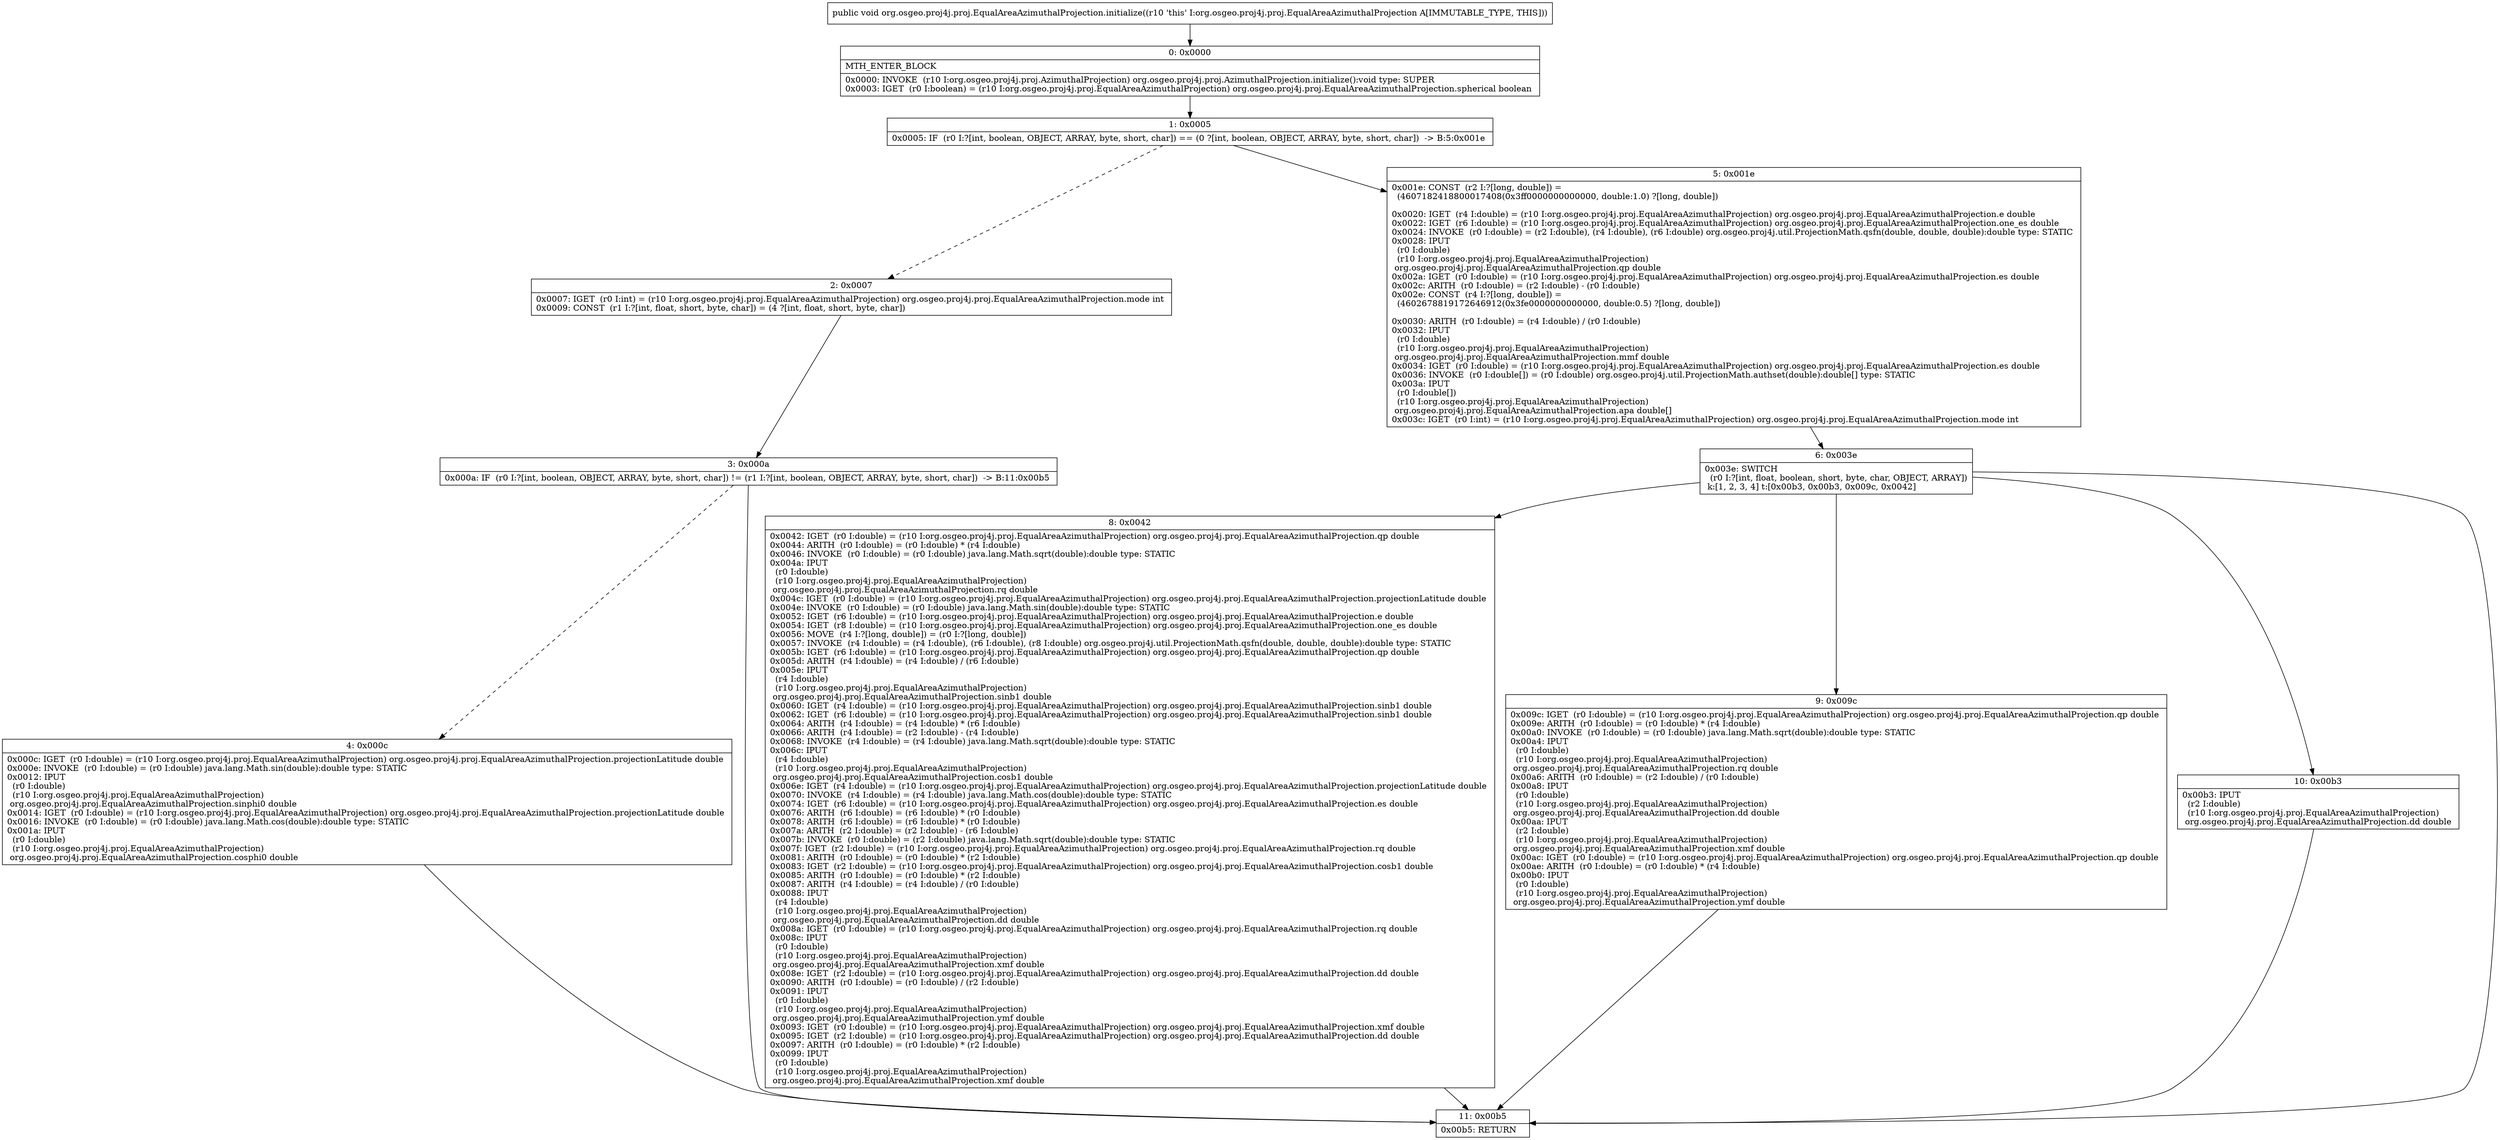 digraph "CFG fororg.osgeo.proj4j.proj.EqualAreaAzimuthalProjection.initialize()V" {
Node_0 [shape=record,label="{0\:\ 0x0000|MTH_ENTER_BLOCK\l|0x0000: INVOKE  (r10 I:org.osgeo.proj4j.proj.AzimuthalProjection) org.osgeo.proj4j.proj.AzimuthalProjection.initialize():void type: SUPER \l0x0003: IGET  (r0 I:boolean) = (r10 I:org.osgeo.proj4j.proj.EqualAreaAzimuthalProjection) org.osgeo.proj4j.proj.EqualAreaAzimuthalProjection.spherical boolean \l}"];
Node_1 [shape=record,label="{1\:\ 0x0005|0x0005: IF  (r0 I:?[int, boolean, OBJECT, ARRAY, byte, short, char]) == (0 ?[int, boolean, OBJECT, ARRAY, byte, short, char])  \-\> B:5:0x001e \l}"];
Node_2 [shape=record,label="{2\:\ 0x0007|0x0007: IGET  (r0 I:int) = (r10 I:org.osgeo.proj4j.proj.EqualAreaAzimuthalProjection) org.osgeo.proj4j.proj.EqualAreaAzimuthalProjection.mode int \l0x0009: CONST  (r1 I:?[int, float, short, byte, char]) = (4 ?[int, float, short, byte, char]) \l}"];
Node_3 [shape=record,label="{3\:\ 0x000a|0x000a: IF  (r0 I:?[int, boolean, OBJECT, ARRAY, byte, short, char]) != (r1 I:?[int, boolean, OBJECT, ARRAY, byte, short, char])  \-\> B:11:0x00b5 \l}"];
Node_4 [shape=record,label="{4\:\ 0x000c|0x000c: IGET  (r0 I:double) = (r10 I:org.osgeo.proj4j.proj.EqualAreaAzimuthalProjection) org.osgeo.proj4j.proj.EqualAreaAzimuthalProjection.projectionLatitude double \l0x000e: INVOKE  (r0 I:double) = (r0 I:double) java.lang.Math.sin(double):double type: STATIC \l0x0012: IPUT  \l  (r0 I:double)\l  (r10 I:org.osgeo.proj4j.proj.EqualAreaAzimuthalProjection)\l org.osgeo.proj4j.proj.EqualAreaAzimuthalProjection.sinphi0 double \l0x0014: IGET  (r0 I:double) = (r10 I:org.osgeo.proj4j.proj.EqualAreaAzimuthalProjection) org.osgeo.proj4j.proj.EqualAreaAzimuthalProjection.projectionLatitude double \l0x0016: INVOKE  (r0 I:double) = (r0 I:double) java.lang.Math.cos(double):double type: STATIC \l0x001a: IPUT  \l  (r0 I:double)\l  (r10 I:org.osgeo.proj4j.proj.EqualAreaAzimuthalProjection)\l org.osgeo.proj4j.proj.EqualAreaAzimuthalProjection.cosphi0 double \l}"];
Node_5 [shape=record,label="{5\:\ 0x001e|0x001e: CONST  (r2 I:?[long, double]) = \l  (4607182418800017408(0x3ff0000000000000, double:1.0) ?[long, double])\l \l0x0020: IGET  (r4 I:double) = (r10 I:org.osgeo.proj4j.proj.EqualAreaAzimuthalProjection) org.osgeo.proj4j.proj.EqualAreaAzimuthalProjection.e double \l0x0022: IGET  (r6 I:double) = (r10 I:org.osgeo.proj4j.proj.EqualAreaAzimuthalProjection) org.osgeo.proj4j.proj.EqualAreaAzimuthalProjection.one_es double \l0x0024: INVOKE  (r0 I:double) = (r2 I:double), (r4 I:double), (r6 I:double) org.osgeo.proj4j.util.ProjectionMath.qsfn(double, double, double):double type: STATIC \l0x0028: IPUT  \l  (r0 I:double)\l  (r10 I:org.osgeo.proj4j.proj.EqualAreaAzimuthalProjection)\l org.osgeo.proj4j.proj.EqualAreaAzimuthalProjection.qp double \l0x002a: IGET  (r0 I:double) = (r10 I:org.osgeo.proj4j.proj.EqualAreaAzimuthalProjection) org.osgeo.proj4j.proj.EqualAreaAzimuthalProjection.es double \l0x002c: ARITH  (r0 I:double) = (r2 I:double) \- (r0 I:double) \l0x002e: CONST  (r4 I:?[long, double]) = \l  (4602678819172646912(0x3fe0000000000000, double:0.5) ?[long, double])\l \l0x0030: ARITH  (r0 I:double) = (r4 I:double) \/ (r0 I:double) \l0x0032: IPUT  \l  (r0 I:double)\l  (r10 I:org.osgeo.proj4j.proj.EqualAreaAzimuthalProjection)\l org.osgeo.proj4j.proj.EqualAreaAzimuthalProjection.mmf double \l0x0034: IGET  (r0 I:double) = (r10 I:org.osgeo.proj4j.proj.EqualAreaAzimuthalProjection) org.osgeo.proj4j.proj.EqualAreaAzimuthalProjection.es double \l0x0036: INVOKE  (r0 I:double[]) = (r0 I:double) org.osgeo.proj4j.util.ProjectionMath.authset(double):double[] type: STATIC \l0x003a: IPUT  \l  (r0 I:double[])\l  (r10 I:org.osgeo.proj4j.proj.EqualAreaAzimuthalProjection)\l org.osgeo.proj4j.proj.EqualAreaAzimuthalProjection.apa double[] \l0x003c: IGET  (r0 I:int) = (r10 I:org.osgeo.proj4j.proj.EqualAreaAzimuthalProjection) org.osgeo.proj4j.proj.EqualAreaAzimuthalProjection.mode int \l}"];
Node_6 [shape=record,label="{6\:\ 0x003e|0x003e: SWITCH  \l  (r0 I:?[int, float, boolean, short, byte, char, OBJECT, ARRAY])\l k:[1, 2, 3, 4] t:[0x00b3, 0x00b3, 0x009c, 0x0042] \l}"];
Node_8 [shape=record,label="{8\:\ 0x0042|0x0042: IGET  (r0 I:double) = (r10 I:org.osgeo.proj4j.proj.EqualAreaAzimuthalProjection) org.osgeo.proj4j.proj.EqualAreaAzimuthalProjection.qp double \l0x0044: ARITH  (r0 I:double) = (r0 I:double) * (r4 I:double) \l0x0046: INVOKE  (r0 I:double) = (r0 I:double) java.lang.Math.sqrt(double):double type: STATIC \l0x004a: IPUT  \l  (r0 I:double)\l  (r10 I:org.osgeo.proj4j.proj.EqualAreaAzimuthalProjection)\l org.osgeo.proj4j.proj.EqualAreaAzimuthalProjection.rq double \l0x004c: IGET  (r0 I:double) = (r10 I:org.osgeo.proj4j.proj.EqualAreaAzimuthalProjection) org.osgeo.proj4j.proj.EqualAreaAzimuthalProjection.projectionLatitude double \l0x004e: INVOKE  (r0 I:double) = (r0 I:double) java.lang.Math.sin(double):double type: STATIC \l0x0052: IGET  (r6 I:double) = (r10 I:org.osgeo.proj4j.proj.EqualAreaAzimuthalProjection) org.osgeo.proj4j.proj.EqualAreaAzimuthalProjection.e double \l0x0054: IGET  (r8 I:double) = (r10 I:org.osgeo.proj4j.proj.EqualAreaAzimuthalProjection) org.osgeo.proj4j.proj.EqualAreaAzimuthalProjection.one_es double \l0x0056: MOVE  (r4 I:?[long, double]) = (r0 I:?[long, double]) \l0x0057: INVOKE  (r4 I:double) = (r4 I:double), (r6 I:double), (r8 I:double) org.osgeo.proj4j.util.ProjectionMath.qsfn(double, double, double):double type: STATIC \l0x005b: IGET  (r6 I:double) = (r10 I:org.osgeo.proj4j.proj.EqualAreaAzimuthalProjection) org.osgeo.proj4j.proj.EqualAreaAzimuthalProjection.qp double \l0x005d: ARITH  (r4 I:double) = (r4 I:double) \/ (r6 I:double) \l0x005e: IPUT  \l  (r4 I:double)\l  (r10 I:org.osgeo.proj4j.proj.EqualAreaAzimuthalProjection)\l org.osgeo.proj4j.proj.EqualAreaAzimuthalProjection.sinb1 double \l0x0060: IGET  (r4 I:double) = (r10 I:org.osgeo.proj4j.proj.EqualAreaAzimuthalProjection) org.osgeo.proj4j.proj.EqualAreaAzimuthalProjection.sinb1 double \l0x0062: IGET  (r6 I:double) = (r10 I:org.osgeo.proj4j.proj.EqualAreaAzimuthalProjection) org.osgeo.proj4j.proj.EqualAreaAzimuthalProjection.sinb1 double \l0x0064: ARITH  (r4 I:double) = (r4 I:double) * (r6 I:double) \l0x0066: ARITH  (r4 I:double) = (r2 I:double) \- (r4 I:double) \l0x0068: INVOKE  (r4 I:double) = (r4 I:double) java.lang.Math.sqrt(double):double type: STATIC \l0x006c: IPUT  \l  (r4 I:double)\l  (r10 I:org.osgeo.proj4j.proj.EqualAreaAzimuthalProjection)\l org.osgeo.proj4j.proj.EqualAreaAzimuthalProjection.cosb1 double \l0x006e: IGET  (r4 I:double) = (r10 I:org.osgeo.proj4j.proj.EqualAreaAzimuthalProjection) org.osgeo.proj4j.proj.EqualAreaAzimuthalProjection.projectionLatitude double \l0x0070: INVOKE  (r4 I:double) = (r4 I:double) java.lang.Math.cos(double):double type: STATIC \l0x0074: IGET  (r6 I:double) = (r10 I:org.osgeo.proj4j.proj.EqualAreaAzimuthalProjection) org.osgeo.proj4j.proj.EqualAreaAzimuthalProjection.es double \l0x0076: ARITH  (r6 I:double) = (r6 I:double) * (r0 I:double) \l0x0078: ARITH  (r6 I:double) = (r6 I:double) * (r0 I:double) \l0x007a: ARITH  (r2 I:double) = (r2 I:double) \- (r6 I:double) \l0x007b: INVOKE  (r0 I:double) = (r2 I:double) java.lang.Math.sqrt(double):double type: STATIC \l0x007f: IGET  (r2 I:double) = (r10 I:org.osgeo.proj4j.proj.EqualAreaAzimuthalProjection) org.osgeo.proj4j.proj.EqualAreaAzimuthalProjection.rq double \l0x0081: ARITH  (r0 I:double) = (r0 I:double) * (r2 I:double) \l0x0083: IGET  (r2 I:double) = (r10 I:org.osgeo.proj4j.proj.EqualAreaAzimuthalProjection) org.osgeo.proj4j.proj.EqualAreaAzimuthalProjection.cosb1 double \l0x0085: ARITH  (r0 I:double) = (r0 I:double) * (r2 I:double) \l0x0087: ARITH  (r4 I:double) = (r4 I:double) \/ (r0 I:double) \l0x0088: IPUT  \l  (r4 I:double)\l  (r10 I:org.osgeo.proj4j.proj.EqualAreaAzimuthalProjection)\l org.osgeo.proj4j.proj.EqualAreaAzimuthalProjection.dd double \l0x008a: IGET  (r0 I:double) = (r10 I:org.osgeo.proj4j.proj.EqualAreaAzimuthalProjection) org.osgeo.proj4j.proj.EqualAreaAzimuthalProjection.rq double \l0x008c: IPUT  \l  (r0 I:double)\l  (r10 I:org.osgeo.proj4j.proj.EqualAreaAzimuthalProjection)\l org.osgeo.proj4j.proj.EqualAreaAzimuthalProjection.xmf double \l0x008e: IGET  (r2 I:double) = (r10 I:org.osgeo.proj4j.proj.EqualAreaAzimuthalProjection) org.osgeo.proj4j.proj.EqualAreaAzimuthalProjection.dd double \l0x0090: ARITH  (r0 I:double) = (r0 I:double) \/ (r2 I:double) \l0x0091: IPUT  \l  (r0 I:double)\l  (r10 I:org.osgeo.proj4j.proj.EqualAreaAzimuthalProjection)\l org.osgeo.proj4j.proj.EqualAreaAzimuthalProjection.ymf double \l0x0093: IGET  (r0 I:double) = (r10 I:org.osgeo.proj4j.proj.EqualAreaAzimuthalProjection) org.osgeo.proj4j.proj.EqualAreaAzimuthalProjection.xmf double \l0x0095: IGET  (r2 I:double) = (r10 I:org.osgeo.proj4j.proj.EqualAreaAzimuthalProjection) org.osgeo.proj4j.proj.EqualAreaAzimuthalProjection.dd double \l0x0097: ARITH  (r0 I:double) = (r0 I:double) * (r2 I:double) \l0x0099: IPUT  \l  (r0 I:double)\l  (r10 I:org.osgeo.proj4j.proj.EqualAreaAzimuthalProjection)\l org.osgeo.proj4j.proj.EqualAreaAzimuthalProjection.xmf double \l}"];
Node_9 [shape=record,label="{9\:\ 0x009c|0x009c: IGET  (r0 I:double) = (r10 I:org.osgeo.proj4j.proj.EqualAreaAzimuthalProjection) org.osgeo.proj4j.proj.EqualAreaAzimuthalProjection.qp double \l0x009e: ARITH  (r0 I:double) = (r0 I:double) * (r4 I:double) \l0x00a0: INVOKE  (r0 I:double) = (r0 I:double) java.lang.Math.sqrt(double):double type: STATIC \l0x00a4: IPUT  \l  (r0 I:double)\l  (r10 I:org.osgeo.proj4j.proj.EqualAreaAzimuthalProjection)\l org.osgeo.proj4j.proj.EqualAreaAzimuthalProjection.rq double \l0x00a6: ARITH  (r0 I:double) = (r2 I:double) \/ (r0 I:double) \l0x00a8: IPUT  \l  (r0 I:double)\l  (r10 I:org.osgeo.proj4j.proj.EqualAreaAzimuthalProjection)\l org.osgeo.proj4j.proj.EqualAreaAzimuthalProjection.dd double \l0x00aa: IPUT  \l  (r2 I:double)\l  (r10 I:org.osgeo.proj4j.proj.EqualAreaAzimuthalProjection)\l org.osgeo.proj4j.proj.EqualAreaAzimuthalProjection.xmf double \l0x00ac: IGET  (r0 I:double) = (r10 I:org.osgeo.proj4j.proj.EqualAreaAzimuthalProjection) org.osgeo.proj4j.proj.EqualAreaAzimuthalProjection.qp double \l0x00ae: ARITH  (r0 I:double) = (r0 I:double) * (r4 I:double) \l0x00b0: IPUT  \l  (r0 I:double)\l  (r10 I:org.osgeo.proj4j.proj.EqualAreaAzimuthalProjection)\l org.osgeo.proj4j.proj.EqualAreaAzimuthalProjection.ymf double \l}"];
Node_10 [shape=record,label="{10\:\ 0x00b3|0x00b3: IPUT  \l  (r2 I:double)\l  (r10 I:org.osgeo.proj4j.proj.EqualAreaAzimuthalProjection)\l org.osgeo.proj4j.proj.EqualAreaAzimuthalProjection.dd double \l}"];
Node_11 [shape=record,label="{11\:\ 0x00b5|0x00b5: RETURN   \l}"];
MethodNode[shape=record,label="{public void org.osgeo.proj4j.proj.EqualAreaAzimuthalProjection.initialize((r10 'this' I:org.osgeo.proj4j.proj.EqualAreaAzimuthalProjection A[IMMUTABLE_TYPE, THIS])) }"];
MethodNode -> Node_0;
Node_0 -> Node_1;
Node_1 -> Node_2[style=dashed];
Node_1 -> Node_5;
Node_2 -> Node_3;
Node_3 -> Node_4[style=dashed];
Node_3 -> Node_11;
Node_4 -> Node_11;
Node_5 -> Node_6;
Node_6 -> Node_8;
Node_6 -> Node_9;
Node_6 -> Node_10;
Node_6 -> Node_11;
Node_8 -> Node_11;
Node_9 -> Node_11;
Node_10 -> Node_11;
}

